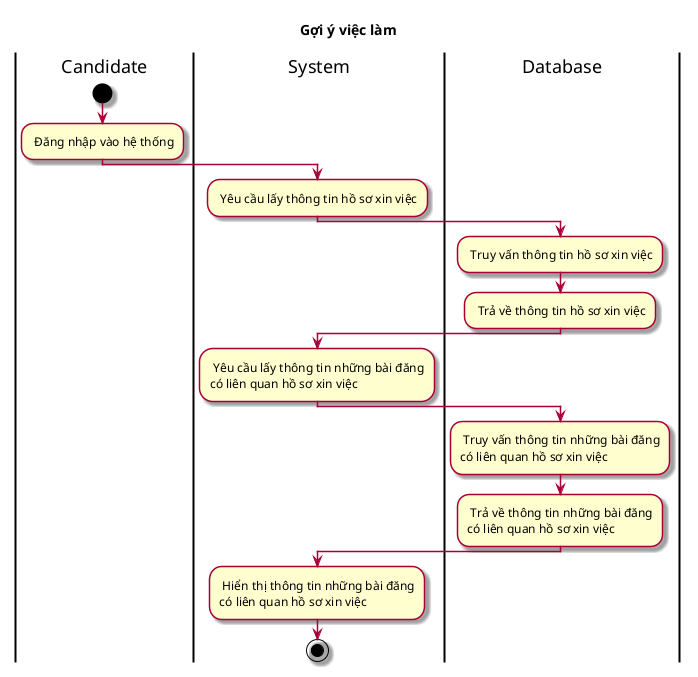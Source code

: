 @startuml ActGoiYViecLam

skin rose
title Gợi ý việc làm

|Candidate|
|System|
|Database|

|Candidate|
start
: Đăng nhập vào hệ thống;
|System|
: Yêu cầu lấy thông tin hồ sơ xin việc;
|Database|
: Truy vấn thông tin hồ sơ xin việc;
: Trả về thông tin hồ sơ xin việc;
|System|
: Yêu cầu lấy thông tin những bài đăng\ncó liên quan hồ sơ xin việc;
|Database|
: Truy vấn thông tin những bài đăng\ncó liên quan hồ sơ xin việc;
: Trả về thông tin những bài đăng\ncó liên quan hồ sơ xin việc;
|System|
: Hiển thị thông tin những bài đăng\ncó liên quan hồ sơ xin việc;
stop

@enduml
